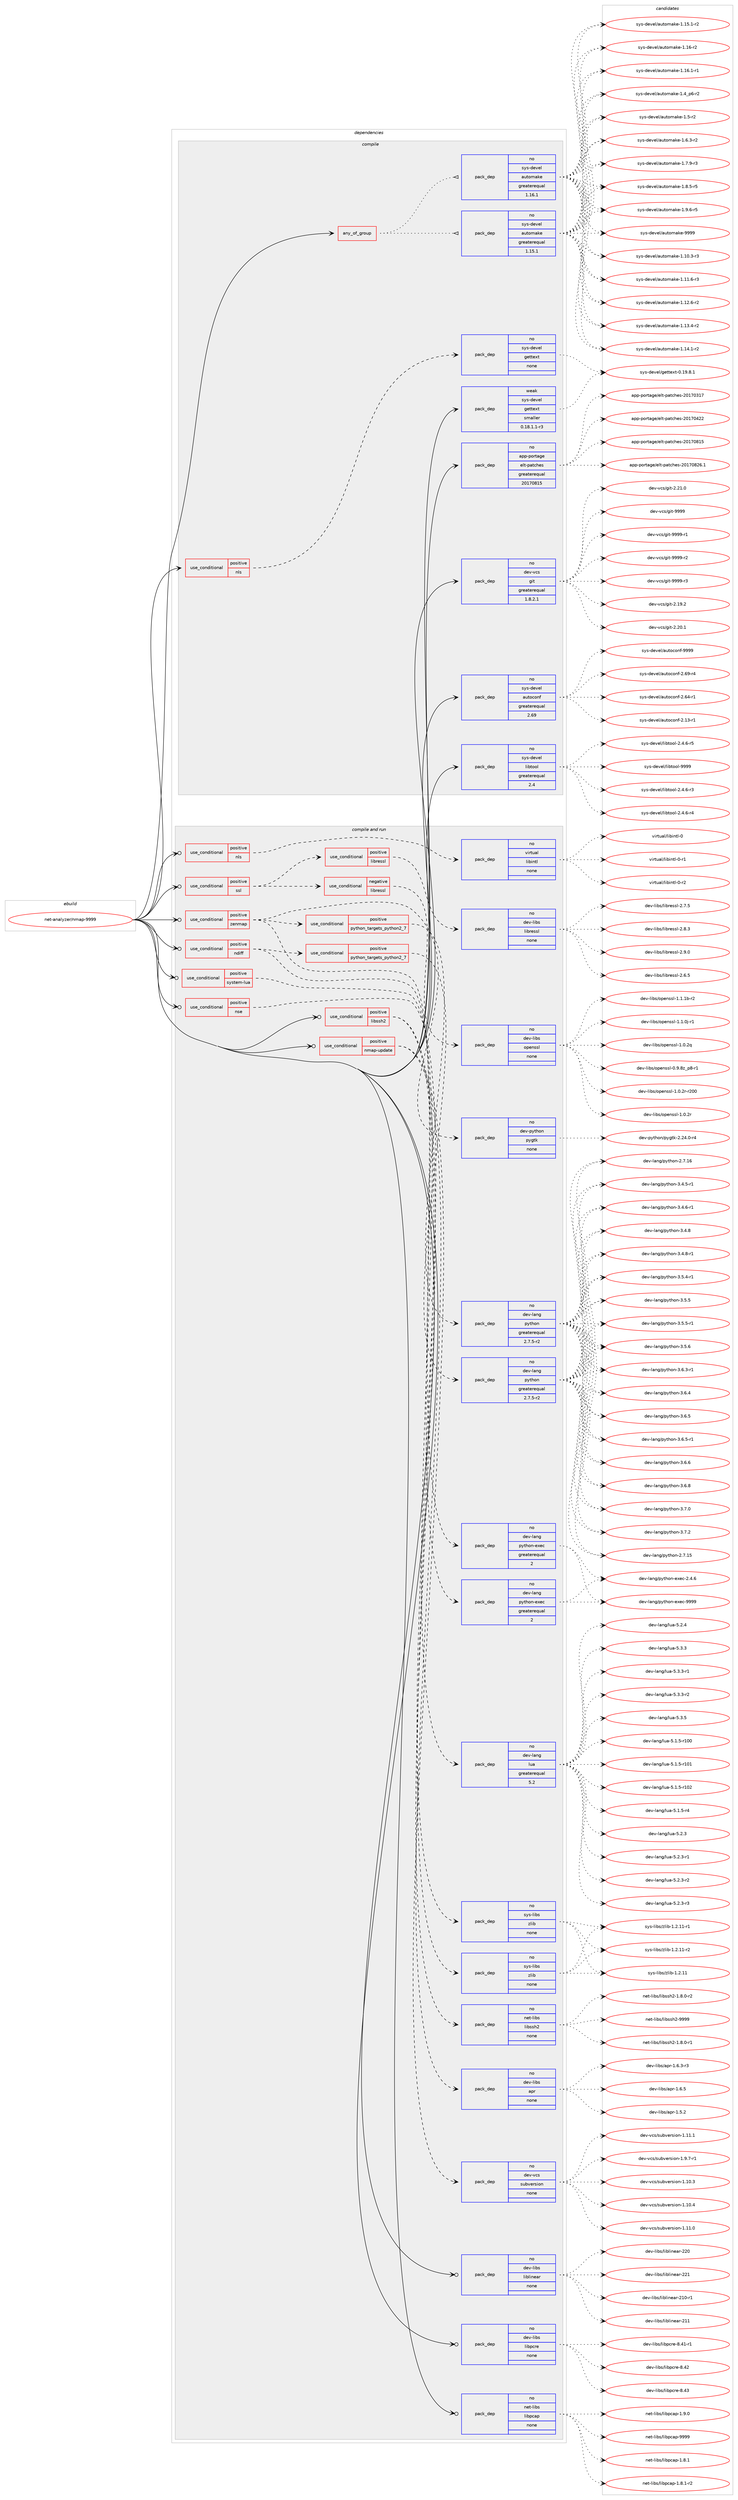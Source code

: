 digraph prolog {

# *************
# Graph options
# *************

newrank=true;
concentrate=true;
compound=true;
graph [rankdir=LR,fontname=Helvetica,fontsize=10,ranksep=1.5];#, ranksep=2.5, nodesep=0.2];
edge  [arrowhead=vee];
node  [fontname=Helvetica,fontsize=10];

# **********
# The ebuild
# **********

subgraph cluster_leftcol {
color=gray;
rank=same;
label=<<i>ebuild</i>>;
id [label="net-analyzer/nmap-9999", color=red, width=4, href="../net-analyzer/nmap-9999.svg"];
}

# ****************
# The dependencies
# ****************

subgraph cluster_midcol {
color=gray;
label=<<i>dependencies</i>>;
subgraph cluster_compile {
fillcolor="#eeeeee";
style=filled;
label=<<i>compile</i>>;
subgraph any25841 {
dependency1646069 [label=<<TABLE BORDER="0" CELLBORDER="1" CELLSPACING="0" CELLPADDING="4"><TR><TD CELLPADDING="10">any_of_group</TD></TR></TABLE>>, shape=none, color=red];subgraph pack1176986 {
dependency1646070 [label=<<TABLE BORDER="0" CELLBORDER="1" CELLSPACING="0" CELLPADDING="4" WIDTH="220"><TR><TD ROWSPAN="6" CELLPADDING="30">pack_dep</TD></TR><TR><TD WIDTH="110">no</TD></TR><TR><TD>sys-devel</TD></TR><TR><TD>automake</TD></TR><TR><TD>greaterequal</TD></TR><TR><TD>1.16.1</TD></TR></TABLE>>, shape=none, color=blue];
}
dependency1646069:e -> dependency1646070:w [weight=20,style="dotted",arrowhead="oinv"];
subgraph pack1176987 {
dependency1646071 [label=<<TABLE BORDER="0" CELLBORDER="1" CELLSPACING="0" CELLPADDING="4" WIDTH="220"><TR><TD ROWSPAN="6" CELLPADDING="30">pack_dep</TD></TR><TR><TD WIDTH="110">no</TD></TR><TR><TD>sys-devel</TD></TR><TR><TD>automake</TD></TR><TR><TD>greaterequal</TD></TR><TR><TD>1.15.1</TD></TR></TABLE>>, shape=none, color=blue];
}
dependency1646069:e -> dependency1646071:w [weight=20,style="dotted",arrowhead="oinv"];
}
id:e -> dependency1646069:w [weight=20,style="solid",arrowhead="vee"];
subgraph cond442467 {
dependency1646072 [label=<<TABLE BORDER="0" CELLBORDER="1" CELLSPACING="0" CELLPADDING="4"><TR><TD ROWSPAN="3" CELLPADDING="10">use_conditional</TD></TR><TR><TD>positive</TD></TR><TR><TD>nls</TD></TR></TABLE>>, shape=none, color=red];
subgraph pack1176988 {
dependency1646073 [label=<<TABLE BORDER="0" CELLBORDER="1" CELLSPACING="0" CELLPADDING="4" WIDTH="220"><TR><TD ROWSPAN="6" CELLPADDING="30">pack_dep</TD></TR><TR><TD WIDTH="110">no</TD></TR><TR><TD>sys-devel</TD></TR><TR><TD>gettext</TD></TR><TR><TD>none</TD></TR><TR><TD></TD></TR></TABLE>>, shape=none, color=blue];
}
dependency1646072:e -> dependency1646073:w [weight=20,style="dashed",arrowhead="vee"];
}
id:e -> dependency1646072:w [weight=20,style="solid",arrowhead="vee"];
subgraph pack1176989 {
dependency1646074 [label=<<TABLE BORDER="0" CELLBORDER="1" CELLSPACING="0" CELLPADDING="4" WIDTH="220"><TR><TD ROWSPAN="6" CELLPADDING="30">pack_dep</TD></TR><TR><TD WIDTH="110">no</TD></TR><TR><TD>app-portage</TD></TR><TR><TD>elt-patches</TD></TR><TR><TD>greaterequal</TD></TR><TR><TD>20170815</TD></TR></TABLE>>, shape=none, color=blue];
}
id:e -> dependency1646074:w [weight=20,style="solid",arrowhead="vee"];
subgraph pack1176990 {
dependency1646075 [label=<<TABLE BORDER="0" CELLBORDER="1" CELLSPACING="0" CELLPADDING="4" WIDTH="220"><TR><TD ROWSPAN="6" CELLPADDING="30">pack_dep</TD></TR><TR><TD WIDTH="110">no</TD></TR><TR><TD>dev-vcs</TD></TR><TR><TD>git</TD></TR><TR><TD>greaterequal</TD></TR><TR><TD>1.8.2.1</TD></TR></TABLE>>, shape=none, color=blue];
}
id:e -> dependency1646075:w [weight=20,style="solid",arrowhead="vee"];
subgraph pack1176991 {
dependency1646076 [label=<<TABLE BORDER="0" CELLBORDER="1" CELLSPACING="0" CELLPADDING="4" WIDTH="220"><TR><TD ROWSPAN="6" CELLPADDING="30">pack_dep</TD></TR><TR><TD WIDTH="110">no</TD></TR><TR><TD>sys-devel</TD></TR><TR><TD>autoconf</TD></TR><TR><TD>greaterequal</TD></TR><TR><TD>2.69</TD></TR></TABLE>>, shape=none, color=blue];
}
id:e -> dependency1646076:w [weight=20,style="solid",arrowhead="vee"];
subgraph pack1176992 {
dependency1646077 [label=<<TABLE BORDER="0" CELLBORDER="1" CELLSPACING="0" CELLPADDING="4" WIDTH="220"><TR><TD ROWSPAN="6" CELLPADDING="30">pack_dep</TD></TR><TR><TD WIDTH="110">no</TD></TR><TR><TD>sys-devel</TD></TR><TR><TD>libtool</TD></TR><TR><TD>greaterequal</TD></TR><TR><TD>2.4</TD></TR></TABLE>>, shape=none, color=blue];
}
id:e -> dependency1646077:w [weight=20,style="solid",arrowhead="vee"];
subgraph pack1176993 {
dependency1646078 [label=<<TABLE BORDER="0" CELLBORDER="1" CELLSPACING="0" CELLPADDING="4" WIDTH="220"><TR><TD ROWSPAN="6" CELLPADDING="30">pack_dep</TD></TR><TR><TD WIDTH="110">weak</TD></TR><TR><TD>sys-devel</TD></TR><TR><TD>gettext</TD></TR><TR><TD>smaller</TD></TR><TR><TD>0.18.1.1-r3</TD></TR></TABLE>>, shape=none, color=blue];
}
id:e -> dependency1646078:w [weight=20,style="solid",arrowhead="vee"];
}
subgraph cluster_compileandrun {
fillcolor="#eeeeee";
style=filled;
label=<<i>compile and run</i>>;
subgraph cond442468 {
dependency1646079 [label=<<TABLE BORDER="0" CELLBORDER="1" CELLSPACING="0" CELLPADDING="4"><TR><TD ROWSPAN="3" CELLPADDING="10">use_conditional</TD></TR><TR><TD>positive</TD></TR><TR><TD>libssh2</TD></TR></TABLE>>, shape=none, color=red];
subgraph pack1176994 {
dependency1646080 [label=<<TABLE BORDER="0" CELLBORDER="1" CELLSPACING="0" CELLPADDING="4" WIDTH="220"><TR><TD ROWSPAN="6" CELLPADDING="30">pack_dep</TD></TR><TR><TD WIDTH="110">no</TD></TR><TR><TD>net-libs</TD></TR><TR><TD>libssh2</TD></TR><TR><TD>none</TD></TR><TR><TD></TD></TR></TABLE>>, shape=none, color=blue];
}
dependency1646079:e -> dependency1646080:w [weight=20,style="dashed",arrowhead="vee"];
subgraph pack1176995 {
dependency1646081 [label=<<TABLE BORDER="0" CELLBORDER="1" CELLSPACING="0" CELLPADDING="4" WIDTH="220"><TR><TD ROWSPAN="6" CELLPADDING="30">pack_dep</TD></TR><TR><TD WIDTH="110">no</TD></TR><TR><TD>sys-libs</TD></TR><TR><TD>zlib</TD></TR><TR><TD>none</TD></TR><TR><TD></TD></TR></TABLE>>, shape=none, color=blue];
}
dependency1646079:e -> dependency1646081:w [weight=20,style="dashed",arrowhead="vee"];
}
id:e -> dependency1646079:w [weight=20,style="solid",arrowhead="odotvee"];
subgraph cond442469 {
dependency1646082 [label=<<TABLE BORDER="0" CELLBORDER="1" CELLSPACING="0" CELLPADDING="4"><TR><TD ROWSPAN="3" CELLPADDING="10">use_conditional</TD></TR><TR><TD>positive</TD></TR><TR><TD>ndiff</TD></TR></TABLE>>, shape=none, color=red];
subgraph cond442470 {
dependency1646083 [label=<<TABLE BORDER="0" CELLBORDER="1" CELLSPACING="0" CELLPADDING="4"><TR><TD ROWSPAN="3" CELLPADDING="10">use_conditional</TD></TR><TR><TD>positive</TD></TR><TR><TD>python_targets_python2_7</TD></TR></TABLE>>, shape=none, color=red];
subgraph pack1176996 {
dependency1646084 [label=<<TABLE BORDER="0" CELLBORDER="1" CELLSPACING="0" CELLPADDING="4" WIDTH="220"><TR><TD ROWSPAN="6" CELLPADDING="30">pack_dep</TD></TR><TR><TD WIDTH="110">no</TD></TR><TR><TD>dev-lang</TD></TR><TR><TD>python</TD></TR><TR><TD>greaterequal</TD></TR><TR><TD>2.7.5-r2</TD></TR></TABLE>>, shape=none, color=blue];
}
dependency1646083:e -> dependency1646084:w [weight=20,style="dashed",arrowhead="vee"];
}
dependency1646082:e -> dependency1646083:w [weight=20,style="dashed",arrowhead="vee"];
subgraph pack1176997 {
dependency1646085 [label=<<TABLE BORDER="0" CELLBORDER="1" CELLSPACING="0" CELLPADDING="4" WIDTH="220"><TR><TD ROWSPAN="6" CELLPADDING="30">pack_dep</TD></TR><TR><TD WIDTH="110">no</TD></TR><TR><TD>dev-lang</TD></TR><TR><TD>python-exec</TD></TR><TR><TD>greaterequal</TD></TR><TR><TD>2</TD></TR></TABLE>>, shape=none, color=blue];
}
dependency1646082:e -> dependency1646085:w [weight=20,style="dashed",arrowhead="vee"];
}
id:e -> dependency1646082:w [weight=20,style="solid",arrowhead="odotvee"];
subgraph cond442471 {
dependency1646086 [label=<<TABLE BORDER="0" CELLBORDER="1" CELLSPACING="0" CELLPADDING="4"><TR><TD ROWSPAN="3" CELLPADDING="10">use_conditional</TD></TR><TR><TD>positive</TD></TR><TR><TD>nls</TD></TR></TABLE>>, shape=none, color=red];
subgraph pack1176998 {
dependency1646087 [label=<<TABLE BORDER="0" CELLBORDER="1" CELLSPACING="0" CELLPADDING="4" WIDTH="220"><TR><TD ROWSPAN="6" CELLPADDING="30">pack_dep</TD></TR><TR><TD WIDTH="110">no</TD></TR><TR><TD>virtual</TD></TR><TR><TD>libintl</TD></TR><TR><TD>none</TD></TR><TR><TD></TD></TR></TABLE>>, shape=none, color=blue];
}
dependency1646086:e -> dependency1646087:w [weight=20,style="dashed",arrowhead="vee"];
}
id:e -> dependency1646086:w [weight=20,style="solid",arrowhead="odotvee"];
subgraph cond442472 {
dependency1646088 [label=<<TABLE BORDER="0" CELLBORDER="1" CELLSPACING="0" CELLPADDING="4"><TR><TD ROWSPAN="3" CELLPADDING="10">use_conditional</TD></TR><TR><TD>positive</TD></TR><TR><TD>nmap-update</TD></TR></TABLE>>, shape=none, color=red];
subgraph pack1176999 {
dependency1646089 [label=<<TABLE BORDER="0" CELLBORDER="1" CELLSPACING="0" CELLPADDING="4" WIDTH="220"><TR><TD ROWSPAN="6" CELLPADDING="30">pack_dep</TD></TR><TR><TD WIDTH="110">no</TD></TR><TR><TD>dev-libs</TD></TR><TR><TD>apr</TD></TR><TR><TD>none</TD></TR><TR><TD></TD></TR></TABLE>>, shape=none, color=blue];
}
dependency1646088:e -> dependency1646089:w [weight=20,style="dashed",arrowhead="vee"];
subgraph pack1177000 {
dependency1646090 [label=<<TABLE BORDER="0" CELLBORDER="1" CELLSPACING="0" CELLPADDING="4" WIDTH="220"><TR><TD ROWSPAN="6" CELLPADDING="30">pack_dep</TD></TR><TR><TD WIDTH="110">no</TD></TR><TR><TD>dev-vcs</TD></TR><TR><TD>subversion</TD></TR><TR><TD>none</TD></TR><TR><TD></TD></TR></TABLE>>, shape=none, color=blue];
}
dependency1646088:e -> dependency1646090:w [weight=20,style="dashed",arrowhead="vee"];
}
id:e -> dependency1646088:w [weight=20,style="solid",arrowhead="odotvee"];
subgraph cond442473 {
dependency1646091 [label=<<TABLE BORDER="0" CELLBORDER="1" CELLSPACING="0" CELLPADDING="4"><TR><TD ROWSPAN="3" CELLPADDING="10">use_conditional</TD></TR><TR><TD>positive</TD></TR><TR><TD>nse</TD></TR></TABLE>>, shape=none, color=red];
subgraph pack1177001 {
dependency1646092 [label=<<TABLE BORDER="0" CELLBORDER="1" CELLSPACING="0" CELLPADDING="4" WIDTH="220"><TR><TD ROWSPAN="6" CELLPADDING="30">pack_dep</TD></TR><TR><TD WIDTH="110">no</TD></TR><TR><TD>sys-libs</TD></TR><TR><TD>zlib</TD></TR><TR><TD>none</TD></TR><TR><TD></TD></TR></TABLE>>, shape=none, color=blue];
}
dependency1646091:e -> dependency1646092:w [weight=20,style="dashed",arrowhead="vee"];
}
id:e -> dependency1646091:w [weight=20,style="solid",arrowhead="odotvee"];
subgraph cond442474 {
dependency1646093 [label=<<TABLE BORDER="0" CELLBORDER="1" CELLSPACING="0" CELLPADDING="4"><TR><TD ROWSPAN="3" CELLPADDING="10">use_conditional</TD></TR><TR><TD>positive</TD></TR><TR><TD>ssl</TD></TR></TABLE>>, shape=none, color=red];
subgraph cond442475 {
dependency1646094 [label=<<TABLE BORDER="0" CELLBORDER="1" CELLSPACING="0" CELLPADDING="4"><TR><TD ROWSPAN="3" CELLPADDING="10">use_conditional</TD></TR><TR><TD>negative</TD></TR><TR><TD>libressl</TD></TR></TABLE>>, shape=none, color=red];
subgraph pack1177002 {
dependency1646095 [label=<<TABLE BORDER="0" CELLBORDER="1" CELLSPACING="0" CELLPADDING="4" WIDTH="220"><TR><TD ROWSPAN="6" CELLPADDING="30">pack_dep</TD></TR><TR><TD WIDTH="110">no</TD></TR><TR><TD>dev-libs</TD></TR><TR><TD>openssl</TD></TR><TR><TD>none</TD></TR><TR><TD></TD></TR></TABLE>>, shape=none, color=blue];
}
dependency1646094:e -> dependency1646095:w [weight=20,style="dashed",arrowhead="vee"];
}
dependency1646093:e -> dependency1646094:w [weight=20,style="dashed",arrowhead="vee"];
subgraph cond442476 {
dependency1646096 [label=<<TABLE BORDER="0" CELLBORDER="1" CELLSPACING="0" CELLPADDING="4"><TR><TD ROWSPAN="3" CELLPADDING="10">use_conditional</TD></TR><TR><TD>positive</TD></TR><TR><TD>libressl</TD></TR></TABLE>>, shape=none, color=red];
subgraph pack1177003 {
dependency1646097 [label=<<TABLE BORDER="0" CELLBORDER="1" CELLSPACING="0" CELLPADDING="4" WIDTH="220"><TR><TD ROWSPAN="6" CELLPADDING="30">pack_dep</TD></TR><TR><TD WIDTH="110">no</TD></TR><TR><TD>dev-libs</TD></TR><TR><TD>libressl</TD></TR><TR><TD>none</TD></TR><TR><TD></TD></TR></TABLE>>, shape=none, color=blue];
}
dependency1646096:e -> dependency1646097:w [weight=20,style="dashed",arrowhead="vee"];
}
dependency1646093:e -> dependency1646096:w [weight=20,style="dashed",arrowhead="vee"];
}
id:e -> dependency1646093:w [weight=20,style="solid",arrowhead="odotvee"];
subgraph cond442477 {
dependency1646098 [label=<<TABLE BORDER="0" CELLBORDER="1" CELLSPACING="0" CELLPADDING="4"><TR><TD ROWSPAN="3" CELLPADDING="10">use_conditional</TD></TR><TR><TD>positive</TD></TR><TR><TD>system-lua</TD></TR></TABLE>>, shape=none, color=red];
subgraph pack1177004 {
dependency1646099 [label=<<TABLE BORDER="0" CELLBORDER="1" CELLSPACING="0" CELLPADDING="4" WIDTH="220"><TR><TD ROWSPAN="6" CELLPADDING="30">pack_dep</TD></TR><TR><TD WIDTH="110">no</TD></TR><TR><TD>dev-lang</TD></TR><TR><TD>lua</TD></TR><TR><TD>greaterequal</TD></TR><TR><TD>5.2</TD></TR></TABLE>>, shape=none, color=blue];
}
dependency1646098:e -> dependency1646099:w [weight=20,style="dashed",arrowhead="vee"];
}
id:e -> dependency1646098:w [weight=20,style="solid",arrowhead="odotvee"];
subgraph cond442478 {
dependency1646100 [label=<<TABLE BORDER="0" CELLBORDER="1" CELLSPACING="0" CELLPADDING="4"><TR><TD ROWSPAN="3" CELLPADDING="10">use_conditional</TD></TR><TR><TD>positive</TD></TR><TR><TD>zenmap</TD></TR></TABLE>>, shape=none, color=red];
subgraph pack1177005 {
dependency1646101 [label=<<TABLE BORDER="0" CELLBORDER="1" CELLSPACING="0" CELLPADDING="4" WIDTH="220"><TR><TD ROWSPAN="6" CELLPADDING="30">pack_dep</TD></TR><TR><TD WIDTH="110">no</TD></TR><TR><TD>dev-python</TD></TR><TR><TD>pygtk</TD></TR><TR><TD>none</TD></TR><TR><TD></TD></TR></TABLE>>, shape=none, color=blue];
}
dependency1646100:e -> dependency1646101:w [weight=20,style="dashed",arrowhead="vee"];
subgraph cond442479 {
dependency1646102 [label=<<TABLE BORDER="0" CELLBORDER="1" CELLSPACING="0" CELLPADDING="4"><TR><TD ROWSPAN="3" CELLPADDING="10">use_conditional</TD></TR><TR><TD>positive</TD></TR><TR><TD>python_targets_python2_7</TD></TR></TABLE>>, shape=none, color=red];
subgraph pack1177006 {
dependency1646103 [label=<<TABLE BORDER="0" CELLBORDER="1" CELLSPACING="0" CELLPADDING="4" WIDTH="220"><TR><TD ROWSPAN="6" CELLPADDING="30">pack_dep</TD></TR><TR><TD WIDTH="110">no</TD></TR><TR><TD>dev-lang</TD></TR><TR><TD>python</TD></TR><TR><TD>greaterequal</TD></TR><TR><TD>2.7.5-r2</TD></TR></TABLE>>, shape=none, color=blue];
}
dependency1646102:e -> dependency1646103:w [weight=20,style="dashed",arrowhead="vee"];
}
dependency1646100:e -> dependency1646102:w [weight=20,style="dashed",arrowhead="vee"];
subgraph pack1177007 {
dependency1646104 [label=<<TABLE BORDER="0" CELLBORDER="1" CELLSPACING="0" CELLPADDING="4" WIDTH="220"><TR><TD ROWSPAN="6" CELLPADDING="30">pack_dep</TD></TR><TR><TD WIDTH="110">no</TD></TR><TR><TD>dev-lang</TD></TR><TR><TD>python-exec</TD></TR><TR><TD>greaterequal</TD></TR><TR><TD>2</TD></TR></TABLE>>, shape=none, color=blue];
}
dependency1646100:e -> dependency1646104:w [weight=20,style="dashed",arrowhead="vee"];
}
id:e -> dependency1646100:w [weight=20,style="solid",arrowhead="odotvee"];
subgraph pack1177008 {
dependency1646105 [label=<<TABLE BORDER="0" CELLBORDER="1" CELLSPACING="0" CELLPADDING="4" WIDTH="220"><TR><TD ROWSPAN="6" CELLPADDING="30">pack_dep</TD></TR><TR><TD WIDTH="110">no</TD></TR><TR><TD>dev-libs</TD></TR><TR><TD>liblinear</TD></TR><TR><TD>none</TD></TR><TR><TD></TD></TR></TABLE>>, shape=none, color=blue];
}
id:e -> dependency1646105:w [weight=20,style="solid",arrowhead="odotvee"];
subgraph pack1177009 {
dependency1646106 [label=<<TABLE BORDER="0" CELLBORDER="1" CELLSPACING="0" CELLPADDING="4" WIDTH="220"><TR><TD ROWSPAN="6" CELLPADDING="30">pack_dep</TD></TR><TR><TD WIDTH="110">no</TD></TR><TR><TD>dev-libs</TD></TR><TR><TD>libpcre</TD></TR><TR><TD>none</TD></TR><TR><TD></TD></TR></TABLE>>, shape=none, color=blue];
}
id:e -> dependency1646106:w [weight=20,style="solid",arrowhead="odotvee"];
subgraph pack1177010 {
dependency1646107 [label=<<TABLE BORDER="0" CELLBORDER="1" CELLSPACING="0" CELLPADDING="4" WIDTH="220"><TR><TD ROWSPAN="6" CELLPADDING="30">pack_dep</TD></TR><TR><TD WIDTH="110">no</TD></TR><TR><TD>net-libs</TD></TR><TR><TD>libpcap</TD></TR><TR><TD>none</TD></TR><TR><TD></TD></TR></TABLE>>, shape=none, color=blue];
}
id:e -> dependency1646107:w [weight=20,style="solid",arrowhead="odotvee"];
}
subgraph cluster_run {
fillcolor="#eeeeee";
style=filled;
label=<<i>run</i>>;
}
}

# **************
# The candidates
# **************

subgraph cluster_choices {
rank=same;
color=gray;
label=<<i>candidates</i>>;

subgraph choice1176986 {
color=black;
nodesep=1;
choice11512111545100101118101108479711711611110997107101454946494846514511451 [label="sys-devel/automake-1.10.3-r3", color=red, width=4,href="../sys-devel/automake-1.10.3-r3.svg"];
choice11512111545100101118101108479711711611110997107101454946494946544511451 [label="sys-devel/automake-1.11.6-r3", color=red, width=4,href="../sys-devel/automake-1.11.6-r3.svg"];
choice11512111545100101118101108479711711611110997107101454946495046544511450 [label="sys-devel/automake-1.12.6-r2", color=red, width=4,href="../sys-devel/automake-1.12.6-r2.svg"];
choice11512111545100101118101108479711711611110997107101454946495146524511450 [label="sys-devel/automake-1.13.4-r2", color=red, width=4,href="../sys-devel/automake-1.13.4-r2.svg"];
choice11512111545100101118101108479711711611110997107101454946495246494511450 [label="sys-devel/automake-1.14.1-r2", color=red, width=4,href="../sys-devel/automake-1.14.1-r2.svg"];
choice11512111545100101118101108479711711611110997107101454946495346494511450 [label="sys-devel/automake-1.15.1-r2", color=red, width=4,href="../sys-devel/automake-1.15.1-r2.svg"];
choice1151211154510010111810110847971171161111099710710145494649544511450 [label="sys-devel/automake-1.16-r2", color=red, width=4,href="../sys-devel/automake-1.16-r2.svg"];
choice11512111545100101118101108479711711611110997107101454946495446494511449 [label="sys-devel/automake-1.16.1-r1", color=red, width=4,href="../sys-devel/automake-1.16.1-r1.svg"];
choice115121115451001011181011084797117116111109971071014549465295112544511450 [label="sys-devel/automake-1.4_p6-r2", color=red, width=4,href="../sys-devel/automake-1.4_p6-r2.svg"];
choice11512111545100101118101108479711711611110997107101454946534511450 [label="sys-devel/automake-1.5-r2", color=red, width=4,href="../sys-devel/automake-1.5-r2.svg"];
choice115121115451001011181011084797117116111109971071014549465446514511450 [label="sys-devel/automake-1.6.3-r2", color=red, width=4,href="../sys-devel/automake-1.6.3-r2.svg"];
choice115121115451001011181011084797117116111109971071014549465546574511451 [label="sys-devel/automake-1.7.9-r3", color=red, width=4,href="../sys-devel/automake-1.7.9-r3.svg"];
choice115121115451001011181011084797117116111109971071014549465646534511453 [label="sys-devel/automake-1.8.5-r5", color=red, width=4,href="../sys-devel/automake-1.8.5-r5.svg"];
choice115121115451001011181011084797117116111109971071014549465746544511453 [label="sys-devel/automake-1.9.6-r5", color=red, width=4,href="../sys-devel/automake-1.9.6-r5.svg"];
choice115121115451001011181011084797117116111109971071014557575757 [label="sys-devel/automake-9999", color=red, width=4,href="../sys-devel/automake-9999.svg"];
dependency1646070:e -> choice11512111545100101118101108479711711611110997107101454946494846514511451:w [style=dotted,weight="100"];
dependency1646070:e -> choice11512111545100101118101108479711711611110997107101454946494946544511451:w [style=dotted,weight="100"];
dependency1646070:e -> choice11512111545100101118101108479711711611110997107101454946495046544511450:w [style=dotted,weight="100"];
dependency1646070:e -> choice11512111545100101118101108479711711611110997107101454946495146524511450:w [style=dotted,weight="100"];
dependency1646070:e -> choice11512111545100101118101108479711711611110997107101454946495246494511450:w [style=dotted,weight="100"];
dependency1646070:e -> choice11512111545100101118101108479711711611110997107101454946495346494511450:w [style=dotted,weight="100"];
dependency1646070:e -> choice1151211154510010111810110847971171161111099710710145494649544511450:w [style=dotted,weight="100"];
dependency1646070:e -> choice11512111545100101118101108479711711611110997107101454946495446494511449:w [style=dotted,weight="100"];
dependency1646070:e -> choice115121115451001011181011084797117116111109971071014549465295112544511450:w [style=dotted,weight="100"];
dependency1646070:e -> choice11512111545100101118101108479711711611110997107101454946534511450:w [style=dotted,weight="100"];
dependency1646070:e -> choice115121115451001011181011084797117116111109971071014549465446514511450:w [style=dotted,weight="100"];
dependency1646070:e -> choice115121115451001011181011084797117116111109971071014549465546574511451:w [style=dotted,weight="100"];
dependency1646070:e -> choice115121115451001011181011084797117116111109971071014549465646534511453:w [style=dotted,weight="100"];
dependency1646070:e -> choice115121115451001011181011084797117116111109971071014549465746544511453:w [style=dotted,weight="100"];
dependency1646070:e -> choice115121115451001011181011084797117116111109971071014557575757:w [style=dotted,weight="100"];
}
subgraph choice1176987 {
color=black;
nodesep=1;
choice11512111545100101118101108479711711611110997107101454946494846514511451 [label="sys-devel/automake-1.10.3-r3", color=red, width=4,href="../sys-devel/automake-1.10.3-r3.svg"];
choice11512111545100101118101108479711711611110997107101454946494946544511451 [label="sys-devel/automake-1.11.6-r3", color=red, width=4,href="../sys-devel/automake-1.11.6-r3.svg"];
choice11512111545100101118101108479711711611110997107101454946495046544511450 [label="sys-devel/automake-1.12.6-r2", color=red, width=4,href="../sys-devel/automake-1.12.6-r2.svg"];
choice11512111545100101118101108479711711611110997107101454946495146524511450 [label="sys-devel/automake-1.13.4-r2", color=red, width=4,href="../sys-devel/automake-1.13.4-r2.svg"];
choice11512111545100101118101108479711711611110997107101454946495246494511450 [label="sys-devel/automake-1.14.1-r2", color=red, width=4,href="../sys-devel/automake-1.14.1-r2.svg"];
choice11512111545100101118101108479711711611110997107101454946495346494511450 [label="sys-devel/automake-1.15.1-r2", color=red, width=4,href="../sys-devel/automake-1.15.1-r2.svg"];
choice1151211154510010111810110847971171161111099710710145494649544511450 [label="sys-devel/automake-1.16-r2", color=red, width=4,href="../sys-devel/automake-1.16-r2.svg"];
choice11512111545100101118101108479711711611110997107101454946495446494511449 [label="sys-devel/automake-1.16.1-r1", color=red, width=4,href="../sys-devel/automake-1.16.1-r1.svg"];
choice115121115451001011181011084797117116111109971071014549465295112544511450 [label="sys-devel/automake-1.4_p6-r2", color=red, width=4,href="../sys-devel/automake-1.4_p6-r2.svg"];
choice11512111545100101118101108479711711611110997107101454946534511450 [label="sys-devel/automake-1.5-r2", color=red, width=4,href="../sys-devel/automake-1.5-r2.svg"];
choice115121115451001011181011084797117116111109971071014549465446514511450 [label="sys-devel/automake-1.6.3-r2", color=red, width=4,href="../sys-devel/automake-1.6.3-r2.svg"];
choice115121115451001011181011084797117116111109971071014549465546574511451 [label="sys-devel/automake-1.7.9-r3", color=red, width=4,href="../sys-devel/automake-1.7.9-r3.svg"];
choice115121115451001011181011084797117116111109971071014549465646534511453 [label="sys-devel/automake-1.8.5-r5", color=red, width=4,href="../sys-devel/automake-1.8.5-r5.svg"];
choice115121115451001011181011084797117116111109971071014549465746544511453 [label="sys-devel/automake-1.9.6-r5", color=red, width=4,href="../sys-devel/automake-1.9.6-r5.svg"];
choice115121115451001011181011084797117116111109971071014557575757 [label="sys-devel/automake-9999", color=red, width=4,href="../sys-devel/automake-9999.svg"];
dependency1646071:e -> choice11512111545100101118101108479711711611110997107101454946494846514511451:w [style=dotted,weight="100"];
dependency1646071:e -> choice11512111545100101118101108479711711611110997107101454946494946544511451:w [style=dotted,weight="100"];
dependency1646071:e -> choice11512111545100101118101108479711711611110997107101454946495046544511450:w [style=dotted,weight="100"];
dependency1646071:e -> choice11512111545100101118101108479711711611110997107101454946495146524511450:w [style=dotted,weight="100"];
dependency1646071:e -> choice11512111545100101118101108479711711611110997107101454946495246494511450:w [style=dotted,weight="100"];
dependency1646071:e -> choice11512111545100101118101108479711711611110997107101454946495346494511450:w [style=dotted,weight="100"];
dependency1646071:e -> choice1151211154510010111810110847971171161111099710710145494649544511450:w [style=dotted,weight="100"];
dependency1646071:e -> choice11512111545100101118101108479711711611110997107101454946495446494511449:w [style=dotted,weight="100"];
dependency1646071:e -> choice115121115451001011181011084797117116111109971071014549465295112544511450:w [style=dotted,weight="100"];
dependency1646071:e -> choice11512111545100101118101108479711711611110997107101454946534511450:w [style=dotted,weight="100"];
dependency1646071:e -> choice115121115451001011181011084797117116111109971071014549465446514511450:w [style=dotted,weight="100"];
dependency1646071:e -> choice115121115451001011181011084797117116111109971071014549465546574511451:w [style=dotted,weight="100"];
dependency1646071:e -> choice115121115451001011181011084797117116111109971071014549465646534511453:w [style=dotted,weight="100"];
dependency1646071:e -> choice115121115451001011181011084797117116111109971071014549465746544511453:w [style=dotted,weight="100"];
dependency1646071:e -> choice115121115451001011181011084797117116111109971071014557575757:w [style=dotted,weight="100"];
}
subgraph choice1176988 {
color=black;
nodesep=1;
choice1151211154510010111810110847103101116116101120116454846495746564649 [label="sys-devel/gettext-0.19.8.1", color=red, width=4,href="../sys-devel/gettext-0.19.8.1.svg"];
dependency1646073:e -> choice1151211154510010111810110847103101116116101120116454846495746564649:w [style=dotted,weight="100"];
}
subgraph choice1176989 {
color=black;
nodesep=1;
choice97112112451121111141169710310147101108116451129711699104101115455048495548514955 [label="app-portage/elt-patches-20170317", color=red, width=4,href="../app-portage/elt-patches-20170317.svg"];
choice97112112451121111141169710310147101108116451129711699104101115455048495548525050 [label="app-portage/elt-patches-20170422", color=red, width=4,href="../app-portage/elt-patches-20170422.svg"];
choice97112112451121111141169710310147101108116451129711699104101115455048495548564953 [label="app-portage/elt-patches-20170815", color=red, width=4,href="../app-portage/elt-patches-20170815.svg"];
choice971121124511211111411697103101471011081164511297116991041011154550484955485650544649 [label="app-portage/elt-patches-20170826.1", color=red, width=4,href="../app-portage/elt-patches-20170826.1.svg"];
dependency1646074:e -> choice97112112451121111141169710310147101108116451129711699104101115455048495548514955:w [style=dotted,weight="100"];
dependency1646074:e -> choice97112112451121111141169710310147101108116451129711699104101115455048495548525050:w [style=dotted,weight="100"];
dependency1646074:e -> choice97112112451121111141169710310147101108116451129711699104101115455048495548564953:w [style=dotted,weight="100"];
dependency1646074:e -> choice971121124511211111411697103101471011081164511297116991041011154550484955485650544649:w [style=dotted,weight="100"];
}
subgraph choice1176990 {
color=black;
nodesep=1;
choice10010111845118991154710310511645504649574650 [label="dev-vcs/git-2.19.2", color=red, width=4,href="../dev-vcs/git-2.19.2.svg"];
choice10010111845118991154710310511645504650484649 [label="dev-vcs/git-2.20.1", color=red, width=4,href="../dev-vcs/git-2.20.1.svg"];
choice10010111845118991154710310511645504650494648 [label="dev-vcs/git-2.21.0", color=red, width=4,href="../dev-vcs/git-2.21.0.svg"];
choice1001011184511899115471031051164557575757 [label="dev-vcs/git-9999", color=red, width=4,href="../dev-vcs/git-9999.svg"];
choice10010111845118991154710310511645575757574511449 [label="dev-vcs/git-9999-r1", color=red, width=4,href="../dev-vcs/git-9999-r1.svg"];
choice10010111845118991154710310511645575757574511450 [label="dev-vcs/git-9999-r2", color=red, width=4,href="../dev-vcs/git-9999-r2.svg"];
choice10010111845118991154710310511645575757574511451 [label="dev-vcs/git-9999-r3", color=red, width=4,href="../dev-vcs/git-9999-r3.svg"];
dependency1646075:e -> choice10010111845118991154710310511645504649574650:w [style=dotted,weight="100"];
dependency1646075:e -> choice10010111845118991154710310511645504650484649:w [style=dotted,weight="100"];
dependency1646075:e -> choice10010111845118991154710310511645504650494648:w [style=dotted,weight="100"];
dependency1646075:e -> choice1001011184511899115471031051164557575757:w [style=dotted,weight="100"];
dependency1646075:e -> choice10010111845118991154710310511645575757574511449:w [style=dotted,weight="100"];
dependency1646075:e -> choice10010111845118991154710310511645575757574511450:w [style=dotted,weight="100"];
dependency1646075:e -> choice10010111845118991154710310511645575757574511451:w [style=dotted,weight="100"];
}
subgraph choice1176991 {
color=black;
nodesep=1;
choice1151211154510010111810110847971171161119911111010245504649514511449 [label="sys-devel/autoconf-2.13-r1", color=red, width=4,href="../sys-devel/autoconf-2.13-r1.svg"];
choice1151211154510010111810110847971171161119911111010245504654524511449 [label="sys-devel/autoconf-2.64-r1", color=red, width=4,href="../sys-devel/autoconf-2.64-r1.svg"];
choice1151211154510010111810110847971171161119911111010245504654574511452 [label="sys-devel/autoconf-2.69-r4", color=red, width=4,href="../sys-devel/autoconf-2.69-r4.svg"];
choice115121115451001011181011084797117116111991111101024557575757 [label="sys-devel/autoconf-9999", color=red, width=4,href="../sys-devel/autoconf-9999.svg"];
dependency1646076:e -> choice1151211154510010111810110847971171161119911111010245504649514511449:w [style=dotted,weight="100"];
dependency1646076:e -> choice1151211154510010111810110847971171161119911111010245504654524511449:w [style=dotted,weight="100"];
dependency1646076:e -> choice1151211154510010111810110847971171161119911111010245504654574511452:w [style=dotted,weight="100"];
dependency1646076:e -> choice115121115451001011181011084797117116111991111101024557575757:w [style=dotted,weight="100"];
}
subgraph choice1176992 {
color=black;
nodesep=1;
choice1151211154510010111810110847108105981161111111084550465246544511451 [label="sys-devel/libtool-2.4.6-r3", color=red, width=4,href="../sys-devel/libtool-2.4.6-r3.svg"];
choice1151211154510010111810110847108105981161111111084550465246544511452 [label="sys-devel/libtool-2.4.6-r4", color=red, width=4,href="../sys-devel/libtool-2.4.6-r4.svg"];
choice1151211154510010111810110847108105981161111111084550465246544511453 [label="sys-devel/libtool-2.4.6-r5", color=red, width=4,href="../sys-devel/libtool-2.4.6-r5.svg"];
choice1151211154510010111810110847108105981161111111084557575757 [label="sys-devel/libtool-9999", color=red, width=4,href="../sys-devel/libtool-9999.svg"];
dependency1646077:e -> choice1151211154510010111810110847108105981161111111084550465246544511451:w [style=dotted,weight="100"];
dependency1646077:e -> choice1151211154510010111810110847108105981161111111084550465246544511452:w [style=dotted,weight="100"];
dependency1646077:e -> choice1151211154510010111810110847108105981161111111084550465246544511453:w [style=dotted,weight="100"];
dependency1646077:e -> choice1151211154510010111810110847108105981161111111084557575757:w [style=dotted,weight="100"];
}
subgraph choice1176993 {
color=black;
nodesep=1;
choice1151211154510010111810110847103101116116101120116454846495746564649 [label="sys-devel/gettext-0.19.8.1", color=red, width=4,href="../sys-devel/gettext-0.19.8.1.svg"];
dependency1646078:e -> choice1151211154510010111810110847103101116116101120116454846495746564649:w [style=dotted,weight="100"];
}
subgraph choice1176994 {
color=black;
nodesep=1;
choice11010111645108105981154710810598115115104504549465646484511449 [label="net-libs/libssh2-1.8.0-r1", color=red, width=4,href="../net-libs/libssh2-1.8.0-r1.svg"];
choice11010111645108105981154710810598115115104504549465646484511450 [label="net-libs/libssh2-1.8.0-r2", color=red, width=4,href="../net-libs/libssh2-1.8.0-r2.svg"];
choice11010111645108105981154710810598115115104504557575757 [label="net-libs/libssh2-9999", color=red, width=4,href="../net-libs/libssh2-9999.svg"];
dependency1646080:e -> choice11010111645108105981154710810598115115104504549465646484511449:w [style=dotted,weight="100"];
dependency1646080:e -> choice11010111645108105981154710810598115115104504549465646484511450:w [style=dotted,weight="100"];
dependency1646080:e -> choice11010111645108105981154710810598115115104504557575757:w [style=dotted,weight="100"];
}
subgraph choice1176995 {
color=black;
nodesep=1;
choice1151211154510810598115471221081059845494650464949 [label="sys-libs/zlib-1.2.11", color=red, width=4,href="../sys-libs/zlib-1.2.11.svg"];
choice11512111545108105981154712210810598454946504649494511449 [label="sys-libs/zlib-1.2.11-r1", color=red, width=4,href="../sys-libs/zlib-1.2.11-r1.svg"];
choice11512111545108105981154712210810598454946504649494511450 [label="sys-libs/zlib-1.2.11-r2", color=red, width=4,href="../sys-libs/zlib-1.2.11-r2.svg"];
dependency1646081:e -> choice1151211154510810598115471221081059845494650464949:w [style=dotted,weight="100"];
dependency1646081:e -> choice11512111545108105981154712210810598454946504649494511449:w [style=dotted,weight="100"];
dependency1646081:e -> choice11512111545108105981154712210810598454946504649494511450:w [style=dotted,weight="100"];
}
subgraph choice1176996 {
color=black;
nodesep=1;
choice10010111845108971101034711212111610411111045504655464953 [label="dev-lang/python-2.7.15", color=red, width=4,href="../dev-lang/python-2.7.15.svg"];
choice10010111845108971101034711212111610411111045504655464954 [label="dev-lang/python-2.7.16", color=red, width=4,href="../dev-lang/python-2.7.16.svg"];
choice1001011184510897110103471121211161041111104551465246534511449 [label="dev-lang/python-3.4.5-r1", color=red, width=4,href="../dev-lang/python-3.4.5-r1.svg"];
choice1001011184510897110103471121211161041111104551465246544511449 [label="dev-lang/python-3.4.6-r1", color=red, width=4,href="../dev-lang/python-3.4.6-r1.svg"];
choice100101118451089711010347112121116104111110455146524656 [label="dev-lang/python-3.4.8", color=red, width=4,href="../dev-lang/python-3.4.8.svg"];
choice1001011184510897110103471121211161041111104551465246564511449 [label="dev-lang/python-3.4.8-r1", color=red, width=4,href="../dev-lang/python-3.4.8-r1.svg"];
choice1001011184510897110103471121211161041111104551465346524511449 [label="dev-lang/python-3.5.4-r1", color=red, width=4,href="../dev-lang/python-3.5.4-r1.svg"];
choice100101118451089711010347112121116104111110455146534653 [label="dev-lang/python-3.5.5", color=red, width=4,href="../dev-lang/python-3.5.5.svg"];
choice1001011184510897110103471121211161041111104551465346534511449 [label="dev-lang/python-3.5.5-r1", color=red, width=4,href="../dev-lang/python-3.5.5-r1.svg"];
choice100101118451089711010347112121116104111110455146534654 [label="dev-lang/python-3.5.6", color=red, width=4,href="../dev-lang/python-3.5.6.svg"];
choice1001011184510897110103471121211161041111104551465446514511449 [label="dev-lang/python-3.6.3-r1", color=red, width=4,href="../dev-lang/python-3.6.3-r1.svg"];
choice100101118451089711010347112121116104111110455146544652 [label="dev-lang/python-3.6.4", color=red, width=4,href="../dev-lang/python-3.6.4.svg"];
choice100101118451089711010347112121116104111110455146544653 [label="dev-lang/python-3.6.5", color=red, width=4,href="../dev-lang/python-3.6.5.svg"];
choice1001011184510897110103471121211161041111104551465446534511449 [label="dev-lang/python-3.6.5-r1", color=red, width=4,href="../dev-lang/python-3.6.5-r1.svg"];
choice100101118451089711010347112121116104111110455146544654 [label="dev-lang/python-3.6.6", color=red, width=4,href="../dev-lang/python-3.6.6.svg"];
choice100101118451089711010347112121116104111110455146544656 [label="dev-lang/python-3.6.8", color=red, width=4,href="../dev-lang/python-3.6.8.svg"];
choice100101118451089711010347112121116104111110455146554648 [label="dev-lang/python-3.7.0", color=red, width=4,href="../dev-lang/python-3.7.0.svg"];
choice100101118451089711010347112121116104111110455146554650 [label="dev-lang/python-3.7.2", color=red, width=4,href="../dev-lang/python-3.7.2.svg"];
dependency1646084:e -> choice10010111845108971101034711212111610411111045504655464953:w [style=dotted,weight="100"];
dependency1646084:e -> choice10010111845108971101034711212111610411111045504655464954:w [style=dotted,weight="100"];
dependency1646084:e -> choice1001011184510897110103471121211161041111104551465246534511449:w [style=dotted,weight="100"];
dependency1646084:e -> choice1001011184510897110103471121211161041111104551465246544511449:w [style=dotted,weight="100"];
dependency1646084:e -> choice100101118451089711010347112121116104111110455146524656:w [style=dotted,weight="100"];
dependency1646084:e -> choice1001011184510897110103471121211161041111104551465246564511449:w [style=dotted,weight="100"];
dependency1646084:e -> choice1001011184510897110103471121211161041111104551465346524511449:w [style=dotted,weight="100"];
dependency1646084:e -> choice100101118451089711010347112121116104111110455146534653:w [style=dotted,weight="100"];
dependency1646084:e -> choice1001011184510897110103471121211161041111104551465346534511449:w [style=dotted,weight="100"];
dependency1646084:e -> choice100101118451089711010347112121116104111110455146534654:w [style=dotted,weight="100"];
dependency1646084:e -> choice1001011184510897110103471121211161041111104551465446514511449:w [style=dotted,weight="100"];
dependency1646084:e -> choice100101118451089711010347112121116104111110455146544652:w [style=dotted,weight="100"];
dependency1646084:e -> choice100101118451089711010347112121116104111110455146544653:w [style=dotted,weight="100"];
dependency1646084:e -> choice1001011184510897110103471121211161041111104551465446534511449:w [style=dotted,weight="100"];
dependency1646084:e -> choice100101118451089711010347112121116104111110455146544654:w [style=dotted,weight="100"];
dependency1646084:e -> choice100101118451089711010347112121116104111110455146544656:w [style=dotted,weight="100"];
dependency1646084:e -> choice100101118451089711010347112121116104111110455146554648:w [style=dotted,weight="100"];
dependency1646084:e -> choice100101118451089711010347112121116104111110455146554650:w [style=dotted,weight="100"];
}
subgraph choice1176997 {
color=black;
nodesep=1;
choice1001011184510897110103471121211161041111104510112010199455046524654 [label="dev-lang/python-exec-2.4.6", color=red, width=4,href="../dev-lang/python-exec-2.4.6.svg"];
choice10010111845108971101034711212111610411111045101120101994557575757 [label="dev-lang/python-exec-9999", color=red, width=4,href="../dev-lang/python-exec-9999.svg"];
dependency1646085:e -> choice1001011184510897110103471121211161041111104510112010199455046524654:w [style=dotted,weight="100"];
dependency1646085:e -> choice10010111845108971101034711212111610411111045101120101994557575757:w [style=dotted,weight="100"];
}
subgraph choice1176998 {
color=black;
nodesep=1;
choice1181051141161179710847108105981051101161084548 [label="virtual/libintl-0", color=red, width=4,href="../virtual/libintl-0.svg"];
choice11810511411611797108471081059810511011610845484511449 [label="virtual/libintl-0-r1", color=red, width=4,href="../virtual/libintl-0-r1.svg"];
choice11810511411611797108471081059810511011610845484511450 [label="virtual/libintl-0-r2", color=red, width=4,href="../virtual/libintl-0-r2.svg"];
dependency1646087:e -> choice1181051141161179710847108105981051101161084548:w [style=dotted,weight="100"];
dependency1646087:e -> choice11810511411611797108471081059810511011610845484511449:w [style=dotted,weight="100"];
dependency1646087:e -> choice11810511411611797108471081059810511011610845484511450:w [style=dotted,weight="100"];
}
subgraph choice1176999 {
color=black;
nodesep=1;
choice10010111845108105981154797112114454946534650 [label="dev-libs/apr-1.5.2", color=red, width=4,href="../dev-libs/apr-1.5.2.svg"];
choice100101118451081059811547971121144549465446514511451 [label="dev-libs/apr-1.6.3-r3", color=red, width=4,href="../dev-libs/apr-1.6.3-r3.svg"];
choice10010111845108105981154797112114454946544653 [label="dev-libs/apr-1.6.5", color=red, width=4,href="../dev-libs/apr-1.6.5.svg"];
dependency1646089:e -> choice10010111845108105981154797112114454946534650:w [style=dotted,weight="100"];
dependency1646089:e -> choice100101118451081059811547971121144549465446514511451:w [style=dotted,weight="100"];
dependency1646089:e -> choice10010111845108105981154797112114454946544653:w [style=dotted,weight="100"];
}
subgraph choice1177000 {
color=black;
nodesep=1;
choice1001011184511899115471151179811810111411510511111045494649484651 [label="dev-vcs/subversion-1.10.3", color=red, width=4,href="../dev-vcs/subversion-1.10.3.svg"];
choice1001011184511899115471151179811810111411510511111045494649484652 [label="dev-vcs/subversion-1.10.4", color=red, width=4,href="../dev-vcs/subversion-1.10.4.svg"];
choice1001011184511899115471151179811810111411510511111045494649494648 [label="dev-vcs/subversion-1.11.0", color=red, width=4,href="../dev-vcs/subversion-1.11.0.svg"];
choice1001011184511899115471151179811810111411510511111045494649494649 [label="dev-vcs/subversion-1.11.1", color=red, width=4,href="../dev-vcs/subversion-1.11.1.svg"];
choice100101118451189911547115117981181011141151051111104549465746554511449 [label="dev-vcs/subversion-1.9.7-r1", color=red, width=4,href="../dev-vcs/subversion-1.9.7-r1.svg"];
dependency1646090:e -> choice1001011184511899115471151179811810111411510511111045494649484651:w [style=dotted,weight="100"];
dependency1646090:e -> choice1001011184511899115471151179811810111411510511111045494649484652:w [style=dotted,weight="100"];
dependency1646090:e -> choice1001011184511899115471151179811810111411510511111045494649494648:w [style=dotted,weight="100"];
dependency1646090:e -> choice1001011184511899115471151179811810111411510511111045494649494649:w [style=dotted,weight="100"];
dependency1646090:e -> choice100101118451189911547115117981181011141151051111104549465746554511449:w [style=dotted,weight="100"];
}
subgraph choice1177001 {
color=black;
nodesep=1;
choice1151211154510810598115471221081059845494650464949 [label="sys-libs/zlib-1.2.11", color=red, width=4,href="../sys-libs/zlib-1.2.11.svg"];
choice11512111545108105981154712210810598454946504649494511449 [label="sys-libs/zlib-1.2.11-r1", color=red, width=4,href="../sys-libs/zlib-1.2.11-r1.svg"];
choice11512111545108105981154712210810598454946504649494511450 [label="sys-libs/zlib-1.2.11-r2", color=red, width=4,href="../sys-libs/zlib-1.2.11-r2.svg"];
dependency1646092:e -> choice1151211154510810598115471221081059845494650464949:w [style=dotted,weight="100"];
dependency1646092:e -> choice11512111545108105981154712210810598454946504649494511449:w [style=dotted,weight="100"];
dependency1646092:e -> choice11512111545108105981154712210810598454946504649494511450:w [style=dotted,weight="100"];
}
subgraph choice1177002 {
color=black;
nodesep=1;
choice10010111845108105981154711111210111011511510845484657465612295112564511449 [label="dev-libs/openssl-0.9.8z_p8-r1", color=red, width=4,href="../dev-libs/openssl-0.9.8z_p8-r1.svg"];
choice100101118451081059811547111112101110115115108454946484650113 [label="dev-libs/openssl-1.0.2q", color=red, width=4,href="../dev-libs/openssl-1.0.2q.svg"];
choice100101118451081059811547111112101110115115108454946484650114 [label="dev-libs/openssl-1.0.2r", color=red, width=4,href="../dev-libs/openssl-1.0.2r.svg"];
choice10010111845108105981154711111210111011511510845494648465011445114504848 [label="dev-libs/openssl-1.0.2r-r200", color=red, width=4,href="../dev-libs/openssl-1.0.2r-r200.svg"];
choice1001011184510810598115471111121011101151151084549464946481064511449 [label="dev-libs/openssl-1.1.0j-r1", color=red, width=4,href="../dev-libs/openssl-1.1.0j-r1.svg"];
choice100101118451081059811547111112101110115115108454946494649984511450 [label="dev-libs/openssl-1.1.1b-r2", color=red, width=4,href="../dev-libs/openssl-1.1.1b-r2.svg"];
dependency1646095:e -> choice10010111845108105981154711111210111011511510845484657465612295112564511449:w [style=dotted,weight="100"];
dependency1646095:e -> choice100101118451081059811547111112101110115115108454946484650113:w [style=dotted,weight="100"];
dependency1646095:e -> choice100101118451081059811547111112101110115115108454946484650114:w [style=dotted,weight="100"];
dependency1646095:e -> choice10010111845108105981154711111210111011511510845494648465011445114504848:w [style=dotted,weight="100"];
dependency1646095:e -> choice1001011184510810598115471111121011101151151084549464946481064511449:w [style=dotted,weight="100"];
dependency1646095:e -> choice100101118451081059811547111112101110115115108454946494649984511450:w [style=dotted,weight="100"];
}
subgraph choice1177003 {
color=black;
nodesep=1;
choice10010111845108105981154710810598114101115115108455046544653 [label="dev-libs/libressl-2.6.5", color=red, width=4,href="../dev-libs/libressl-2.6.5.svg"];
choice10010111845108105981154710810598114101115115108455046554653 [label="dev-libs/libressl-2.7.5", color=red, width=4,href="../dev-libs/libressl-2.7.5.svg"];
choice10010111845108105981154710810598114101115115108455046564651 [label="dev-libs/libressl-2.8.3", color=red, width=4,href="../dev-libs/libressl-2.8.3.svg"];
choice10010111845108105981154710810598114101115115108455046574648 [label="dev-libs/libressl-2.9.0", color=red, width=4,href="../dev-libs/libressl-2.9.0.svg"];
dependency1646097:e -> choice10010111845108105981154710810598114101115115108455046544653:w [style=dotted,weight="100"];
dependency1646097:e -> choice10010111845108105981154710810598114101115115108455046554653:w [style=dotted,weight="100"];
dependency1646097:e -> choice10010111845108105981154710810598114101115115108455046564651:w [style=dotted,weight="100"];
dependency1646097:e -> choice10010111845108105981154710810598114101115115108455046574648:w [style=dotted,weight="100"];
}
subgraph choice1177004 {
color=black;
nodesep=1;
choice1001011184510897110103471081179745534649465345114494848 [label="dev-lang/lua-5.1.5-r100", color=red, width=4,href="../dev-lang/lua-5.1.5-r100.svg"];
choice1001011184510897110103471081179745534649465345114494849 [label="dev-lang/lua-5.1.5-r101", color=red, width=4,href="../dev-lang/lua-5.1.5-r101.svg"];
choice1001011184510897110103471081179745534649465345114494850 [label="dev-lang/lua-5.1.5-r102", color=red, width=4,href="../dev-lang/lua-5.1.5-r102.svg"];
choice100101118451089711010347108117974553464946534511452 [label="dev-lang/lua-5.1.5-r4", color=red, width=4,href="../dev-lang/lua-5.1.5-r4.svg"];
choice10010111845108971101034710811797455346504651 [label="dev-lang/lua-5.2.3", color=red, width=4,href="../dev-lang/lua-5.2.3.svg"];
choice100101118451089711010347108117974553465046514511449 [label="dev-lang/lua-5.2.3-r1", color=red, width=4,href="../dev-lang/lua-5.2.3-r1.svg"];
choice100101118451089711010347108117974553465046514511450 [label="dev-lang/lua-5.2.3-r2", color=red, width=4,href="../dev-lang/lua-5.2.3-r2.svg"];
choice100101118451089711010347108117974553465046514511451 [label="dev-lang/lua-5.2.3-r3", color=red, width=4,href="../dev-lang/lua-5.2.3-r3.svg"];
choice10010111845108971101034710811797455346504652 [label="dev-lang/lua-5.2.4", color=red, width=4,href="../dev-lang/lua-5.2.4.svg"];
choice10010111845108971101034710811797455346514651 [label="dev-lang/lua-5.3.3", color=red, width=4,href="../dev-lang/lua-5.3.3.svg"];
choice100101118451089711010347108117974553465146514511449 [label="dev-lang/lua-5.3.3-r1", color=red, width=4,href="../dev-lang/lua-5.3.3-r1.svg"];
choice100101118451089711010347108117974553465146514511450 [label="dev-lang/lua-5.3.3-r2", color=red, width=4,href="../dev-lang/lua-5.3.3-r2.svg"];
choice10010111845108971101034710811797455346514653 [label="dev-lang/lua-5.3.5", color=red, width=4,href="../dev-lang/lua-5.3.5.svg"];
dependency1646099:e -> choice1001011184510897110103471081179745534649465345114494848:w [style=dotted,weight="100"];
dependency1646099:e -> choice1001011184510897110103471081179745534649465345114494849:w [style=dotted,weight="100"];
dependency1646099:e -> choice1001011184510897110103471081179745534649465345114494850:w [style=dotted,weight="100"];
dependency1646099:e -> choice100101118451089711010347108117974553464946534511452:w [style=dotted,weight="100"];
dependency1646099:e -> choice10010111845108971101034710811797455346504651:w [style=dotted,weight="100"];
dependency1646099:e -> choice100101118451089711010347108117974553465046514511449:w [style=dotted,weight="100"];
dependency1646099:e -> choice100101118451089711010347108117974553465046514511450:w [style=dotted,weight="100"];
dependency1646099:e -> choice100101118451089711010347108117974553465046514511451:w [style=dotted,weight="100"];
dependency1646099:e -> choice10010111845108971101034710811797455346504652:w [style=dotted,weight="100"];
dependency1646099:e -> choice10010111845108971101034710811797455346514651:w [style=dotted,weight="100"];
dependency1646099:e -> choice100101118451089711010347108117974553465146514511449:w [style=dotted,weight="100"];
dependency1646099:e -> choice100101118451089711010347108117974553465146514511450:w [style=dotted,weight="100"];
dependency1646099:e -> choice10010111845108971101034710811797455346514653:w [style=dotted,weight="100"];
}
subgraph choice1177005 {
color=black;
nodesep=1;
choice1001011184511212111610411111047112121103116107455046505246484511452 [label="dev-python/pygtk-2.24.0-r4", color=red, width=4,href="../dev-python/pygtk-2.24.0-r4.svg"];
dependency1646101:e -> choice1001011184511212111610411111047112121103116107455046505246484511452:w [style=dotted,weight="100"];
}
subgraph choice1177006 {
color=black;
nodesep=1;
choice10010111845108971101034711212111610411111045504655464953 [label="dev-lang/python-2.7.15", color=red, width=4,href="../dev-lang/python-2.7.15.svg"];
choice10010111845108971101034711212111610411111045504655464954 [label="dev-lang/python-2.7.16", color=red, width=4,href="../dev-lang/python-2.7.16.svg"];
choice1001011184510897110103471121211161041111104551465246534511449 [label="dev-lang/python-3.4.5-r1", color=red, width=4,href="../dev-lang/python-3.4.5-r1.svg"];
choice1001011184510897110103471121211161041111104551465246544511449 [label="dev-lang/python-3.4.6-r1", color=red, width=4,href="../dev-lang/python-3.4.6-r1.svg"];
choice100101118451089711010347112121116104111110455146524656 [label="dev-lang/python-3.4.8", color=red, width=4,href="../dev-lang/python-3.4.8.svg"];
choice1001011184510897110103471121211161041111104551465246564511449 [label="dev-lang/python-3.4.8-r1", color=red, width=4,href="../dev-lang/python-3.4.8-r1.svg"];
choice1001011184510897110103471121211161041111104551465346524511449 [label="dev-lang/python-3.5.4-r1", color=red, width=4,href="../dev-lang/python-3.5.4-r1.svg"];
choice100101118451089711010347112121116104111110455146534653 [label="dev-lang/python-3.5.5", color=red, width=4,href="../dev-lang/python-3.5.5.svg"];
choice1001011184510897110103471121211161041111104551465346534511449 [label="dev-lang/python-3.5.5-r1", color=red, width=4,href="../dev-lang/python-3.5.5-r1.svg"];
choice100101118451089711010347112121116104111110455146534654 [label="dev-lang/python-3.5.6", color=red, width=4,href="../dev-lang/python-3.5.6.svg"];
choice1001011184510897110103471121211161041111104551465446514511449 [label="dev-lang/python-3.6.3-r1", color=red, width=4,href="../dev-lang/python-3.6.3-r1.svg"];
choice100101118451089711010347112121116104111110455146544652 [label="dev-lang/python-3.6.4", color=red, width=4,href="../dev-lang/python-3.6.4.svg"];
choice100101118451089711010347112121116104111110455146544653 [label="dev-lang/python-3.6.5", color=red, width=4,href="../dev-lang/python-3.6.5.svg"];
choice1001011184510897110103471121211161041111104551465446534511449 [label="dev-lang/python-3.6.5-r1", color=red, width=4,href="../dev-lang/python-3.6.5-r1.svg"];
choice100101118451089711010347112121116104111110455146544654 [label="dev-lang/python-3.6.6", color=red, width=4,href="../dev-lang/python-3.6.6.svg"];
choice100101118451089711010347112121116104111110455146544656 [label="dev-lang/python-3.6.8", color=red, width=4,href="../dev-lang/python-3.6.8.svg"];
choice100101118451089711010347112121116104111110455146554648 [label="dev-lang/python-3.7.0", color=red, width=4,href="../dev-lang/python-3.7.0.svg"];
choice100101118451089711010347112121116104111110455146554650 [label="dev-lang/python-3.7.2", color=red, width=4,href="../dev-lang/python-3.7.2.svg"];
dependency1646103:e -> choice10010111845108971101034711212111610411111045504655464953:w [style=dotted,weight="100"];
dependency1646103:e -> choice10010111845108971101034711212111610411111045504655464954:w [style=dotted,weight="100"];
dependency1646103:e -> choice1001011184510897110103471121211161041111104551465246534511449:w [style=dotted,weight="100"];
dependency1646103:e -> choice1001011184510897110103471121211161041111104551465246544511449:w [style=dotted,weight="100"];
dependency1646103:e -> choice100101118451089711010347112121116104111110455146524656:w [style=dotted,weight="100"];
dependency1646103:e -> choice1001011184510897110103471121211161041111104551465246564511449:w [style=dotted,weight="100"];
dependency1646103:e -> choice1001011184510897110103471121211161041111104551465346524511449:w [style=dotted,weight="100"];
dependency1646103:e -> choice100101118451089711010347112121116104111110455146534653:w [style=dotted,weight="100"];
dependency1646103:e -> choice1001011184510897110103471121211161041111104551465346534511449:w [style=dotted,weight="100"];
dependency1646103:e -> choice100101118451089711010347112121116104111110455146534654:w [style=dotted,weight="100"];
dependency1646103:e -> choice1001011184510897110103471121211161041111104551465446514511449:w [style=dotted,weight="100"];
dependency1646103:e -> choice100101118451089711010347112121116104111110455146544652:w [style=dotted,weight="100"];
dependency1646103:e -> choice100101118451089711010347112121116104111110455146544653:w [style=dotted,weight="100"];
dependency1646103:e -> choice1001011184510897110103471121211161041111104551465446534511449:w [style=dotted,weight="100"];
dependency1646103:e -> choice100101118451089711010347112121116104111110455146544654:w [style=dotted,weight="100"];
dependency1646103:e -> choice100101118451089711010347112121116104111110455146544656:w [style=dotted,weight="100"];
dependency1646103:e -> choice100101118451089711010347112121116104111110455146554648:w [style=dotted,weight="100"];
dependency1646103:e -> choice100101118451089711010347112121116104111110455146554650:w [style=dotted,weight="100"];
}
subgraph choice1177007 {
color=black;
nodesep=1;
choice1001011184510897110103471121211161041111104510112010199455046524654 [label="dev-lang/python-exec-2.4.6", color=red, width=4,href="../dev-lang/python-exec-2.4.6.svg"];
choice10010111845108971101034711212111610411111045101120101994557575757 [label="dev-lang/python-exec-9999", color=red, width=4,href="../dev-lang/python-exec-9999.svg"];
dependency1646104:e -> choice1001011184510897110103471121211161041111104510112010199455046524654:w [style=dotted,weight="100"];
dependency1646104:e -> choice10010111845108971101034711212111610411111045101120101994557575757:w [style=dotted,weight="100"];
}
subgraph choice1177008 {
color=black;
nodesep=1;
choice1001011184510810598115471081059810810511010197114455049484511449 [label="dev-libs/liblinear-210-r1", color=red, width=4,href="../dev-libs/liblinear-210-r1.svg"];
choice100101118451081059811547108105981081051101019711445504949 [label="dev-libs/liblinear-211", color=red, width=4,href="../dev-libs/liblinear-211.svg"];
choice100101118451081059811547108105981081051101019711445505048 [label="dev-libs/liblinear-220", color=red, width=4,href="../dev-libs/liblinear-220.svg"];
choice100101118451081059811547108105981081051101019711445505049 [label="dev-libs/liblinear-221", color=red, width=4,href="../dev-libs/liblinear-221.svg"];
dependency1646105:e -> choice1001011184510810598115471081059810810511010197114455049484511449:w [style=dotted,weight="100"];
dependency1646105:e -> choice100101118451081059811547108105981081051101019711445504949:w [style=dotted,weight="100"];
dependency1646105:e -> choice100101118451081059811547108105981081051101019711445505048:w [style=dotted,weight="100"];
dependency1646105:e -> choice100101118451081059811547108105981081051101019711445505049:w [style=dotted,weight="100"];
}
subgraph choice1177009 {
color=black;
nodesep=1;
choice100101118451081059811547108105981129911410145564652494511449 [label="dev-libs/libpcre-8.41-r1", color=red, width=4,href="../dev-libs/libpcre-8.41-r1.svg"];
choice10010111845108105981154710810598112991141014556465250 [label="dev-libs/libpcre-8.42", color=red, width=4,href="../dev-libs/libpcre-8.42.svg"];
choice10010111845108105981154710810598112991141014556465251 [label="dev-libs/libpcre-8.43", color=red, width=4,href="../dev-libs/libpcre-8.43.svg"];
dependency1646106:e -> choice100101118451081059811547108105981129911410145564652494511449:w [style=dotted,weight="100"];
dependency1646106:e -> choice10010111845108105981154710810598112991141014556465250:w [style=dotted,weight="100"];
dependency1646106:e -> choice10010111845108105981154710810598112991141014556465251:w [style=dotted,weight="100"];
}
subgraph choice1177010 {
color=black;
nodesep=1;
choice110101116451081059811547108105981129997112454946564649 [label="net-libs/libpcap-1.8.1", color=red, width=4,href="../net-libs/libpcap-1.8.1.svg"];
choice1101011164510810598115471081059811299971124549465646494511450 [label="net-libs/libpcap-1.8.1-r2", color=red, width=4,href="../net-libs/libpcap-1.8.1-r2.svg"];
choice110101116451081059811547108105981129997112454946574648 [label="net-libs/libpcap-1.9.0", color=red, width=4,href="../net-libs/libpcap-1.9.0.svg"];
choice1101011164510810598115471081059811299971124557575757 [label="net-libs/libpcap-9999", color=red, width=4,href="../net-libs/libpcap-9999.svg"];
dependency1646107:e -> choice110101116451081059811547108105981129997112454946564649:w [style=dotted,weight="100"];
dependency1646107:e -> choice1101011164510810598115471081059811299971124549465646494511450:w [style=dotted,weight="100"];
dependency1646107:e -> choice110101116451081059811547108105981129997112454946574648:w [style=dotted,weight="100"];
dependency1646107:e -> choice1101011164510810598115471081059811299971124557575757:w [style=dotted,weight="100"];
}
}

}
